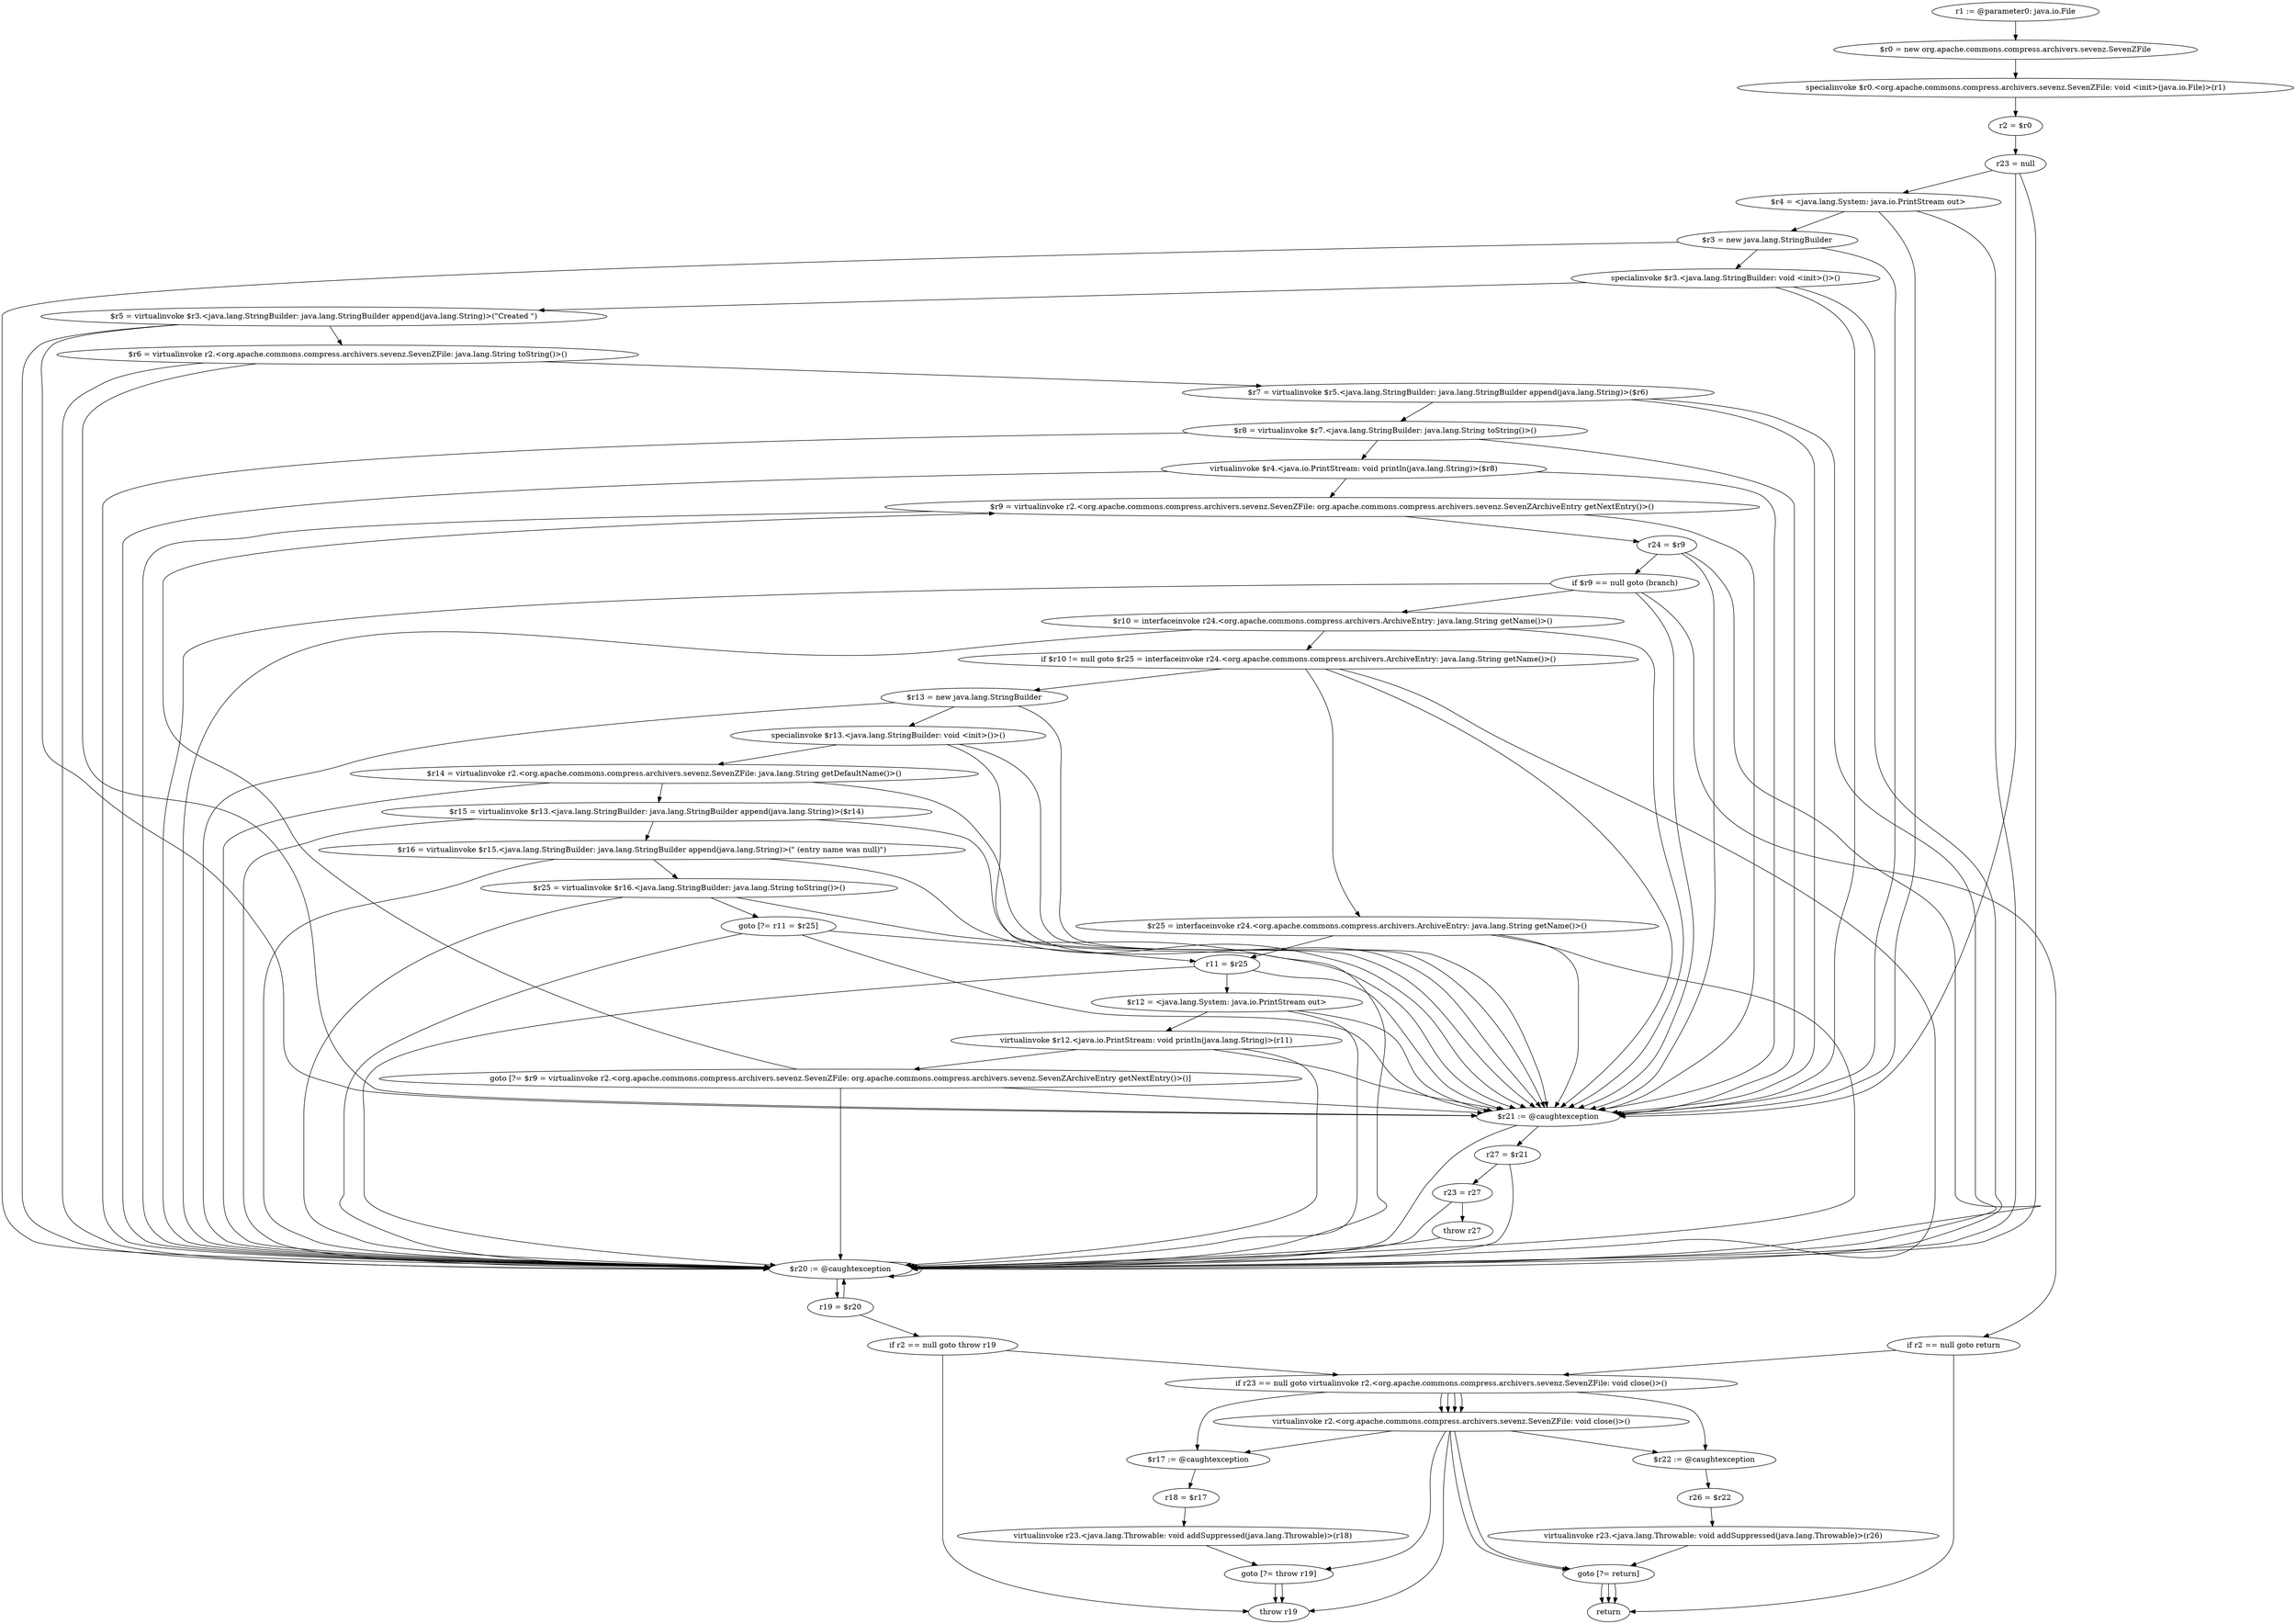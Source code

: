 digraph "unitGraph" {
    "r1 := @parameter0: java.io.File"
    "$r0 = new org.apache.commons.compress.archivers.sevenz.SevenZFile"
    "specialinvoke $r0.<org.apache.commons.compress.archivers.sevenz.SevenZFile: void <init>(java.io.File)>(r1)"
    "r2 = $r0"
    "r23 = null"
    "$r4 = <java.lang.System: java.io.PrintStream out>"
    "$r3 = new java.lang.StringBuilder"
    "specialinvoke $r3.<java.lang.StringBuilder: void <init>()>()"
    "$r5 = virtualinvoke $r3.<java.lang.StringBuilder: java.lang.StringBuilder append(java.lang.String)>(\"Created \")"
    "$r6 = virtualinvoke r2.<org.apache.commons.compress.archivers.sevenz.SevenZFile: java.lang.String toString()>()"
    "$r7 = virtualinvoke $r5.<java.lang.StringBuilder: java.lang.StringBuilder append(java.lang.String)>($r6)"
    "$r8 = virtualinvoke $r7.<java.lang.StringBuilder: java.lang.String toString()>()"
    "virtualinvoke $r4.<java.io.PrintStream: void println(java.lang.String)>($r8)"
    "$r9 = virtualinvoke r2.<org.apache.commons.compress.archivers.sevenz.SevenZFile: org.apache.commons.compress.archivers.sevenz.SevenZArchiveEntry getNextEntry()>()"
    "r24 = $r9"
    "if $r9 == null goto (branch)"
    "$r10 = interfaceinvoke r24.<org.apache.commons.compress.archivers.ArchiveEntry: java.lang.String getName()>()"
    "if $r10 != null goto $r25 = interfaceinvoke r24.<org.apache.commons.compress.archivers.ArchiveEntry: java.lang.String getName()>()"
    "$r13 = new java.lang.StringBuilder"
    "specialinvoke $r13.<java.lang.StringBuilder: void <init>()>()"
    "$r14 = virtualinvoke r2.<org.apache.commons.compress.archivers.sevenz.SevenZFile: java.lang.String getDefaultName()>()"
    "$r15 = virtualinvoke $r13.<java.lang.StringBuilder: java.lang.StringBuilder append(java.lang.String)>($r14)"
    "$r16 = virtualinvoke $r15.<java.lang.StringBuilder: java.lang.StringBuilder append(java.lang.String)>(\" (entry name was null)\")"
    "$r25 = virtualinvoke $r16.<java.lang.StringBuilder: java.lang.String toString()>()"
    "goto [?= r11 = $r25]"
    "$r25 = interfaceinvoke r24.<org.apache.commons.compress.archivers.ArchiveEntry: java.lang.String getName()>()"
    "r11 = $r25"
    "$r12 = <java.lang.System: java.io.PrintStream out>"
    "virtualinvoke $r12.<java.io.PrintStream: void println(java.lang.String)>(r11)"
    "goto [?= $r9 = virtualinvoke r2.<org.apache.commons.compress.archivers.sevenz.SevenZFile: org.apache.commons.compress.archivers.sevenz.SevenZArchiveEntry getNextEntry()>()]"
    "if r2 == null goto return"
    "if r23 == null goto virtualinvoke r2.<org.apache.commons.compress.archivers.sevenz.SevenZFile: void close()>()"
    "virtualinvoke r2.<org.apache.commons.compress.archivers.sevenz.SevenZFile: void close()>()"
    "goto [?= return]"
    "$r22 := @caughtexception"
    "r26 = $r22"
    "virtualinvoke r23.<java.lang.Throwable: void addSuppressed(java.lang.Throwable)>(r26)"
    "$r21 := @caughtexception"
    "r27 = $r21"
    "r23 = r27"
    "throw r27"
    "$r20 := @caughtexception"
    "r19 = $r20"
    "if r2 == null goto throw r19"
    "goto [?= throw r19]"
    "$r17 := @caughtexception"
    "r18 = $r17"
    "virtualinvoke r23.<java.lang.Throwable: void addSuppressed(java.lang.Throwable)>(r18)"
    "throw r19"
    "return"
    "r1 := @parameter0: java.io.File"->"$r0 = new org.apache.commons.compress.archivers.sevenz.SevenZFile";
    "$r0 = new org.apache.commons.compress.archivers.sevenz.SevenZFile"->"specialinvoke $r0.<org.apache.commons.compress.archivers.sevenz.SevenZFile: void <init>(java.io.File)>(r1)";
    "specialinvoke $r0.<org.apache.commons.compress.archivers.sevenz.SevenZFile: void <init>(java.io.File)>(r1)"->"r2 = $r0";
    "r2 = $r0"->"r23 = null";
    "r23 = null"->"$r21 := @caughtexception";
    "r23 = null"->"$r20 := @caughtexception";
    "r23 = null"->"$r4 = <java.lang.System: java.io.PrintStream out>";
    "$r4 = <java.lang.System: java.io.PrintStream out>"->"$r21 := @caughtexception";
    "$r4 = <java.lang.System: java.io.PrintStream out>"->"$r20 := @caughtexception";
    "$r4 = <java.lang.System: java.io.PrintStream out>"->"$r3 = new java.lang.StringBuilder";
    "$r3 = new java.lang.StringBuilder"->"$r21 := @caughtexception";
    "$r3 = new java.lang.StringBuilder"->"$r20 := @caughtexception";
    "$r3 = new java.lang.StringBuilder"->"specialinvoke $r3.<java.lang.StringBuilder: void <init>()>()";
    "specialinvoke $r3.<java.lang.StringBuilder: void <init>()>()"->"$r21 := @caughtexception";
    "specialinvoke $r3.<java.lang.StringBuilder: void <init>()>()"->"$r20 := @caughtexception";
    "specialinvoke $r3.<java.lang.StringBuilder: void <init>()>()"->"$r5 = virtualinvoke $r3.<java.lang.StringBuilder: java.lang.StringBuilder append(java.lang.String)>(\"Created \")";
    "$r5 = virtualinvoke $r3.<java.lang.StringBuilder: java.lang.StringBuilder append(java.lang.String)>(\"Created \")"->"$r21 := @caughtexception";
    "$r5 = virtualinvoke $r3.<java.lang.StringBuilder: java.lang.StringBuilder append(java.lang.String)>(\"Created \")"->"$r20 := @caughtexception";
    "$r5 = virtualinvoke $r3.<java.lang.StringBuilder: java.lang.StringBuilder append(java.lang.String)>(\"Created \")"->"$r6 = virtualinvoke r2.<org.apache.commons.compress.archivers.sevenz.SevenZFile: java.lang.String toString()>()";
    "$r6 = virtualinvoke r2.<org.apache.commons.compress.archivers.sevenz.SevenZFile: java.lang.String toString()>()"->"$r21 := @caughtexception";
    "$r6 = virtualinvoke r2.<org.apache.commons.compress.archivers.sevenz.SevenZFile: java.lang.String toString()>()"->"$r20 := @caughtexception";
    "$r6 = virtualinvoke r2.<org.apache.commons.compress.archivers.sevenz.SevenZFile: java.lang.String toString()>()"->"$r7 = virtualinvoke $r5.<java.lang.StringBuilder: java.lang.StringBuilder append(java.lang.String)>($r6)";
    "$r7 = virtualinvoke $r5.<java.lang.StringBuilder: java.lang.StringBuilder append(java.lang.String)>($r6)"->"$r21 := @caughtexception";
    "$r7 = virtualinvoke $r5.<java.lang.StringBuilder: java.lang.StringBuilder append(java.lang.String)>($r6)"->"$r20 := @caughtexception";
    "$r7 = virtualinvoke $r5.<java.lang.StringBuilder: java.lang.StringBuilder append(java.lang.String)>($r6)"->"$r8 = virtualinvoke $r7.<java.lang.StringBuilder: java.lang.String toString()>()";
    "$r8 = virtualinvoke $r7.<java.lang.StringBuilder: java.lang.String toString()>()"->"$r21 := @caughtexception";
    "$r8 = virtualinvoke $r7.<java.lang.StringBuilder: java.lang.String toString()>()"->"$r20 := @caughtexception";
    "$r8 = virtualinvoke $r7.<java.lang.StringBuilder: java.lang.String toString()>()"->"virtualinvoke $r4.<java.io.PrintStream: void println(java.lang.String)>($r8)";
    "virtualinvoke $r4.<java.io.PrintStream: void println(java.lang.String)>($r8)"->"$r21 := @caughtexception";
    "virtualinvoke $r4.<java.io.PrintStream: void println(java.lang.String)>($r8)"->"$r20 := @caughtexception";
    "virtualinvoke $r4.<java.io.PrintStream: void println(java.lang.String)>($r8)"->"$r9 = virtualinvoke r2.<org.apache.commons.compress.archivers.sevenz.SevenZFile: org.apache.commons.compress.archivers.sevenz.SevenZArchiveEntry getNextEntry()>()";
    "$r9 = virtualinvoke r2.<org.apache.commons.compress.archivers.sevenz.SevenZFile: org.apache.commons.compress.archivers.sevenz.SevenZArchiveEntry getNextEntry()>()"->"$r21 := @caughtexception";
    "$r9 = virtualinvoke r2.<org.apache.commons.compress.archivers.sevenz.SevenZFile: org.apache.commons.compress.archivers.sevenz.SevenZArchiveEntry getNextEntry()>()"->"$r20 := @caughtexception";
    "$r9 = virtualinvoke r2.<org.apache.commons.compress.archivers.sevenz.SevenZFile: org.apache.commons.compress.archivers.sevenz.SevenZArchiveEntry getNextEntry()>()"->"r24 = $r9";
    "r24 = $r9"->"$r21 := @caughtexception";
    "r24 = $r9"->"$r20 := @caughtexception";
    "r24 = $r9"->"if $r9 == null goto (branch)";
    "if $r9 == null goto (branch)"->"$r10 = interfaceinvoke r24.<org.apache.commons.compress.archivers.ArchiveEntry: java.lang.String getName()>()";
    "if $r9 == null goto (branch)"->"if r2 == null goto return";
    "if $r9 == null goto (branch)"->"$r21 := @caughtexception";
    "if $r9 == null goto (branch)"->"$r20 := @caughtexception";
    "$r10 = interfaceinvoke r24.<org.apache.commons.compress.archivers.ArchiveEntry: java.lang.String getName()>()"->"$r21 := @caughtexception";
    "$r10 = interfaceinvoke r24.<org.apache.commons.compress.archivers.ArchiveEntry: java.lang.String getName()>()"->"$r20 := @caughtexception";
    "$r10 = interfaceinvoke r24.<org.apache.commons.compress.archivers.ArchiveEntry: java.lang.String getName()>()"->"if $r10 != null goto $r25 = interfaceinvoke r24.<org.apache.commons.compress.archivers.ArchiveEntry: java.lang.String getName()>()";
    "if $r10 != null goto $r25 = interfaceinvoke r24.<org.apache.commons.compress.archivers.ArchiveEntry: java.lang.String getName()>()"->"$r13 = new java.lang.StringBuilder";
    "if $r10 != null goto $r25 = interfaceinvoke r24.<org.apache.commons.compress.archivers.ArchiveEntry: java.lang.String getName()>()"->"$r25 = interfaceinvoke r24.<org.apache.commons.compress.archivers.ArchiveEntry: java.lang.String getName()>()";
    "if $r10 != null goto $r25 = interfaceinvoke r24.<org.apache.commons.compress.archivers.ArchiveEntry: java.lang.String getName()>()"->"$r21 := @caughtexception";
    "if $r10 != null goto $r25 = interfaceinvoke r24.<org.apache.commons.compress.archivers.ArchiveEntry: java.lang.String getName()>()"->"$r20 := @caughtexception";
    "$r13 = new java.lang.StringBuilder"->"$r21 := @caughtexception";
    "$r13 = new java.lang.StringBuilder"->"$r20 := @caughtexception";
    "$r13 = new java.lang.StringBuilder"->"specialinvoke $r13.<java.lang.StringBuilder: void <init>()>()";
    "specialinvoke $r13.<java.lang.StringBuilder: void <init>()>()"->"$r21 := @caughtexception";
    "specialinvoke $r13.<java.lang.StringBuilder: void <init>()>()"->"$r20 := @caughtexception";
    "specialinvoke $r13.<java.lang.StringBuilder: void <init>()>()"->"$r14 = virtualinvoke r2.<org.apache.commons.compress.archivers.sevenz.SevenZFile: java.lang.String getDefaultName()>()";
    "$r14 = virtualinvoke r2.<org.apache.commons.compress.archivers.sevenz.SevenZFile: java.lang.String getDefaultName()>()"->"$r21 := @caughtexception";
    "$r14 = virtualinvoke r2.<org.apache.commons.compress.archivers.sevenz.SevenZFile: java.lang.String getDefaultName()>()"->"$r20 := @caughtexception";
    "$r14 = virtualinvoke r2.<org.apache.commons.compress.archivers.sevenz.SevenZFile: java.lang.String getDefaultName()>()"->"$r15 = virtualinvoke $r13.<java.lang.StringBuilder: java.lang.StringBuilder append(java.lang.String)>($r14)";
    "$r15 = virtualinvoke $r13.<java.lang.StringBuilder: java.lang.StringBuilder append(java.lang.String)>($r14)"->"$r21 := @caughtexception";
    "$r15 = virtualinvoke $r13.<java.lang.StringBuilder: java.lang.StringBuilder append(java.lang.String)>($r14)"->"$r20 := @caughtexception";
    "$r15 = virtualinvoke $r13.<java.lang.StringBuilder: java.lang.StringBuilder append(java.lang.String)>($r14)"->"$r16 = virtualinvoke $r15.<java.lang.StringBuilder: java.lang.StringBuilder append(java.lang.String)>(\" (entry name was null)\")";
    "$r16 = virtualinvoke $r15.<java.lang.StringBuilder: java.lang.StringBuilder append(java.lang.String)>(\" (entry name was null)\")"->"$r21 := @caughtexception";
    "$r16 = virtualinvoke $r15.<java.lang.StringBuilder: java.lang.StringBuilder append(java.lang.String)>(\" (entry name was null)\")"->"$r20 := @caughtexception";
    "$r16 = virtualinvoke $r15.<java.lang.StringBuilder: java.lang.StringBuilder append(java.lang.String)>(\" (entry name was null)\")"->"$r25 = virtualinvoke $r16.<java.lang.StringBuilder: java.lang.String toString()>()";
    "$r25 = virtualinvoke $r16.<java.lang.StringBuilder: java.lang.String toString()>()"->"$r21 := @caughtexception";
    "$r25 = virtualinvoke $r16.<java.lang.StringBuilder: java.lang.String toString()>()"->"$r20 := @caughtexception";
    "$r25 = virtualinvoke $r16.<java.lang.StringBuilder: java.lang.String toString()>()"->"goto [?= r11 = $r25]";
    "goto [?= r11 = $r25]"->"$r21 := @caughtexception";
    "goto [?= r11 = $r25]"->"$r20 := @caughtexception";
    "goto [?= r11 = $r25]"->"r11 = $r25";
    "$r25 = interfaceinvoke r24.<org.apache.commons.compress.archivers.ArchiveEntry: java.lang.String getName()>()"->"$r21 := @caughtexception";
    "$r25 = interfaceinvoke r24.<org.apache.commons.compress.archivers.ArchiveEntry: java.lang.String getName()>()"->"$r20 := @caughtexception";
    "$r25 = interfaceinvoke r24.<org.apache.commons.compress.archivers.ArchiveEntry: java.lang.String getName()>()"->"r11 = $r25";
    "r11 = $r25"->"$r21 := @caughtexception";
    "r11 = $r25"->"$r20 := @caughtexception";
    "r11 = $r25"->"$r12 = <java.lang.System: java.io.PrintStream out>";
    "$r12 = <java.lang.System: java.io.PrintStream out>"->"$r21 := @caughtexception";
    "$r12 = <java.lang.System: java.io.PrintStream out>"->"$r20 := @caughtexception";
    "$r12 = <java.lang.System: java.io.PrintStream out>"->"virtualinvoke $r12.<java.io.PrintStream: void println(java.lang.String)>(r11)";
    "virtualinvoke $r12.<java.io.PrintStream: void println(java.lang.String)>(r11)"->"$r21 := @caughtexception";
    "virtualinvoke $r12.<java.io.PrintStream: void println(java.lang.String)>(r11)"->"$r20 := @caughtexception";
    "virtualinvoke $r12.<java.io.PrintStream: void println(java.lang.String)>(r11)"->"goto [?= $r9 = virtualinvoke r2.<org.apache.commons.compress.archivers.sevenz.SevenZFile: org.apache.commons.compress.archivers.sevenz.SevenZArchiveEntry getNextEntry()>()]";
    "goto [?= $r9 = virtualinvoke r2.<org.apache.commons.compress.archivers.sevenz.SevenZFile: org.apache.commons.compress.archivers.sevenz.SevenZArchiveEntry getNextEntry()>()]"->"$r21 := @caughtexception";
    "goto [?= $r9 = virtualinvoke r2.<org.apache.commons.compress.archivers.sevenz.SevenZFile: org.apache.commons.compress.archivers.sevenz.SevenZArchiveEntry getNextEntry()>()]"->"$r20 := @caughtexception";
    "goto [?= $r9 = virtualinvoke r2.<org.apache.commons.compress.archivers.sevenz.SevenZFile: org.apache.commons.compress.archivers.sevenz.SevenZArchiveEntry getNextEntry()>()]"->"$r9 = virtualinvoke r2.<org.apache.commons.compress.archivers.sevenz.SevenZFile: org.apache.commons.compress.archivers.sevenz.SevenZArchiveEntry getNextEntry()>()";
    "if r2 == null goto return"->"if r23 == null goto virtualinvoke r2.<org.apache.commons.compress.archivers.sevenz.SevenZFile: void close()>()";
    "if r2 == null goto return"->"return";
    "if r23 == null goto virtualinvoke r2.<org.apache.commons.compress.archivers.sevenz.SevenZFile: void close()>()"->"virtualinvoke r2.<org.apache.commons.compress.archivers.sevenz.SevenZFile: void close()>()";
    "if r23 == null goto virtualinvoke r2.<org.apache.commons.compress.archivers.sevenz.SevenZFile: void close()>()"->"virtualinvoke r2.<org.apache.commons.compress.archivers.sevenz.SevenZFile: void close()>()";
    "if r23 == null goto virtualinvoke r2.<org.apache.commons.compress.archivers.sevenz.SevenZFile: void close()>()"->"$r22 := @caughtexception";
    "virtualinvoke r2.<org.apache.commons.compress.archivers.sevenz.SevenZFile: void close()>()"->"goto [?= return]";
    "virtualinvoke r2.<org.apache.commons.compress.archivers.sevenz.SevenZFile: void close()>()"->"$r22 := @caughtexception";
    "goto [?= return]"->"return";
    "$r22 := @caughtexception"->"r26 = $r22";
    "r26 = $r22"->"virtualinvoke r23.<java.lang.Throwable: void addSuppressed(java.lang.Throwable)>(r26)";
    "virtualinvoke r23.<java.lang.Throwable: void addSuppressed(java.lang.Throwable)>(r26)"->"goto [?= return]";
    "goto [?= return]"->"return";
    "virtualinvoke r2.<org.apache.commons.compress.archivers.sevenz.SevenZFile: void close()>()"->"goto [?= return]";
    "goto [?= return]"->"return";
    "$r21 := @caughtexception"->"r27 = $r21";
    "$r21 := @caughtexception"->"$r20 := @caughtexception";
    "r27 = $r21"->"r23 = r27";
    "r27 = $r21"->"$r20 := @caughtexception";
    "r23 = r27"->"throw r27";
    "r23 = r27"->"$r20 := @caughtexception";
    "throw r27"->"$r20 := @caughtexception";
    "$r20 := @caughtexception"->"r19 = $r20";
    "$r20 := @caughtexception"->"$r20 := @caughtexception";
    "r19 = $r20"->"if r2 == null goto throw r19";
    "r19 = $r20"->"$r20 := @caughtexception";
    "if r2 == null goto throw r19"->"if r23 == null goto virtualinvoke r2.<org.apache.commons.compress.archivers.sevenz.SevenZFile: void close()>()";
    "if r2 == null goto throw r19"->"throw r19";
    "if r23 == null goto virtualinvoke r2.<org.apache.commons.compress.archivers.sevenz.SevenZFile: void close()>()"->"virtualinvoke r2.<org.apache.commons.compress.archivers.sevenz.SevenZFile: void close()>()";
    "if r23 == null goto virtualinvoke r2.<org.apache.commons.compress.archivers.sevenz.SevenZFile: void close()>()"->"virtualinvoke r2.<org.apache.commons.compress.archivers.sevenz.SevenZFile: void close()>()";
    "if r23 == null goto virtualinvoke r2.<org.apache.commons.compress.archivers.sevenz.SevenZFile: void close()>()"->"$r17 := @caughtexception";
    "virtualinvoke r2.<org.apache.commons.compress.archivers.sevenz.SevenZFile: void close()>()"->"goto [?= throw r19]";
    "virtualinvoke r2.<org.apache.commons.compress.archivers.sevenz.SevenZFile: void close()>()"->"$r17 := @caughtexception";
    "goto [?= throw r19]"->"throw r19";
    "$r17 := @caughtexception"->"r18 = $r17";
    "r18 = $r17"->"virtualinvoke r23.<java.lang.Throwable: void addSuppressed(java.lang.Throwable)>(r18)";
    "virtualinvoke r23.<java.lang.Throwable: void addSuppressed(java.lang.Throwable)>(r18)"->"goto [?= throw r19]";
    "goto [?= throw r19]"->"throw r19";
    "virtualinvoke r2.<org.apache.commons.compress.archivers.sevenz.SevenZFile: void close()>()"->"throw r19";
}
